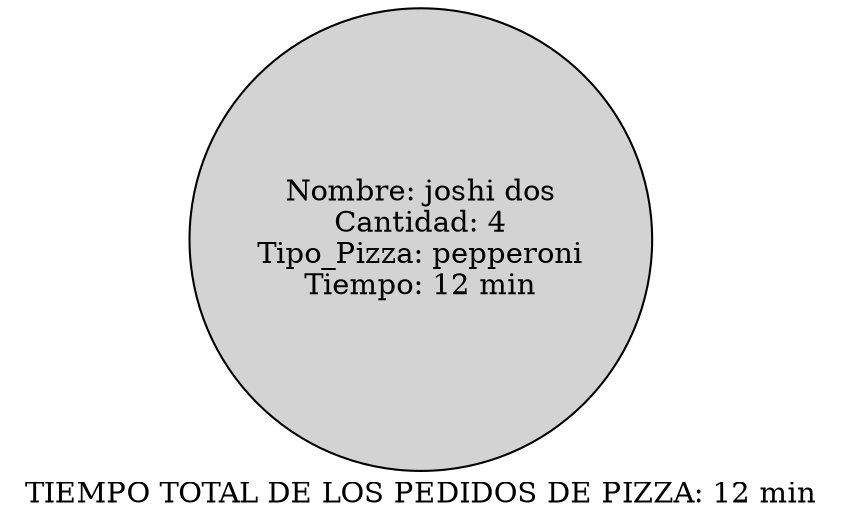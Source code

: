 
            digraph G{
        
            rankdir = LR
           

            node [margin=0 shape=circle style=filled]
            Nodo1[label="Nombre: joshi dos
Cantidad: 4
Tipo_Pizza: pepperoni
Tiempo: 12 min"];
label = "TIEMPO TOTAL DE LOS PEDIDOS DE PIZZA: 12 min"
            }
            